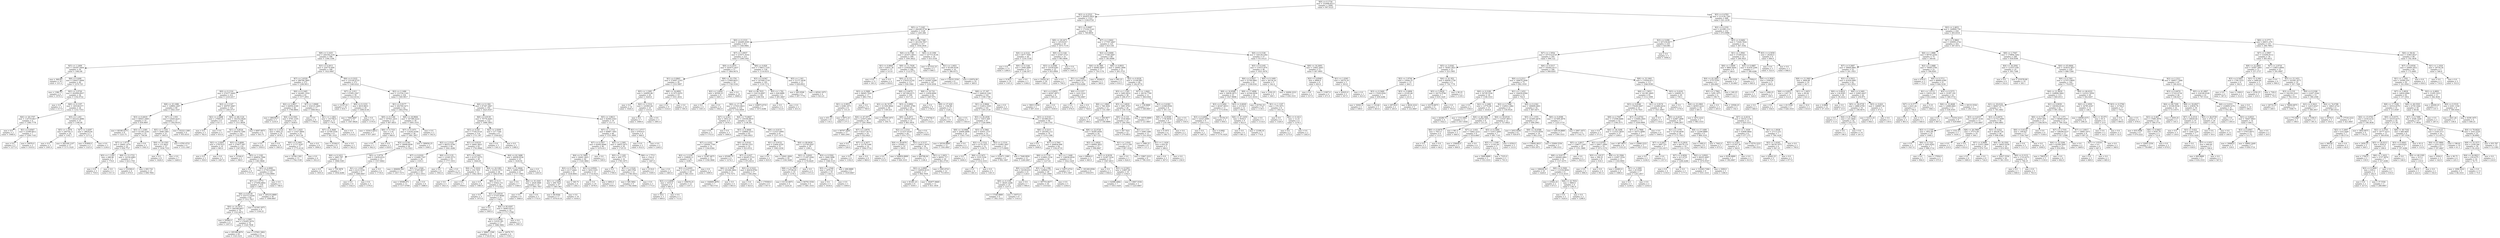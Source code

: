 digraph Tree {
node [shape=box] ;
0 [label="X[0] <= 0.1734\nmse = 332908.8513\nsamples = 2000\nvalue = 997.0125"] ;
1 [label="X[2] <= 4.2522\nmse = 282835.9422\nsamples = 1312\nvalue = 1194.0724"] ;
0 -> 1 [labeldistance=2.5, labelangle=45, headlabel="True"] ;
2 [label="X[5] <= 7.1245\nmse = 266260.9736\nsamples = 1128\nvalue = 1263.266"] ;
1 -> 2 ;
3 [label="X[0] <= 0.1533\nmse = 244485.8395\nsamples = 811\nvalue = 1344.9482"] ;
2 -> 3 ;
4 [label="X[8] <= 5.1435\nmse = 244338.2145\nsamples = 596\nvalue = 1394.1594"] ;
3 -> 4 ;
5 [label="X[5] <= 1.1409\nmse = 330397.0404\nsamples = 50\nvalue = 1082.86"] ;
4 -> 5 ;
6 [label="mse = 368.64\nsamples = 10\nvalue = 331.4"] ;
5 -> 6 ;
7 [label="X[6] <= 0.608\nmse = 236437.8494\nsamples = 40\nvalue = 1270.725"] ;
5 -> 7 ;
8 [label="mse = 1386.75\nsamples = 4\nvalue = 1970.5"] ;
7 -> 8 ;
9 [label="X[2] <= 2.0726\nmse = 202099.6937\nsamples = 36\nvalue = 1192.9722"] ;
7 -> 9 ;
10 [label="mse = 0.0\nsamples = 2\nvalue = 517.0"] ;
9 -> 10 ;
11 [label="X[0] <= 0.1197\nmse = 185528.077\nsamples = 34\nvalue = 1232.7353"] ;
9 -> 11 ;
12 [label="X[4] <= 26.1707\nmse = 114719.0617\nsamples = 9\nvalue = 1366.7778"] ;
11 -> 12 ;
13 [label="mse = 0.0\nsamples = 2\nvalue = 1948.0"] ;
12 -> 13 ;
14 [label="X[1] <= 0.8567\nmse = 23399.0612\nsamples = 7\nvalue = 1200.7143"] ;
12 -> 14 ;
15 [label="mse = 0.0\nsamples = 5\nvalue = 1277.0"] ;
14 -> 15 ;
16 [label="mse = 30976.0\nsamples = 2\nvalue = 1010.0"] ;
14 -> 16 ;
17 [label="X[5] <= 1.243\nmse = 202222.4896\nsamples = 25\nvalue = 1184.48"] ;
11 -> 17 ;
18 [label="X[5] <= 1.1976\nmse = 240750.11\nsamples = 20\nvalue = 1162.7"] ;
17 -> 18 ;
19 [label="mse = 0.0\nsamples = 3\nvalue = 1091.0"] ;
18 -> 19 ;
20 [label="mse = 282168.1107\nsamples = 17\nvalue = 1175.3529"] ;
18 -> 20 ;
21 [label="X[7] <= 3.4287\nmse = 38624.64\nsamples = 5\nvalue = 1271.6"] ;
17 -> 21 ;
22 [label="mse = 91809.0\nsamples = 2\nvalue = 1325.0"] ;
21 -> 22 ;
23 [label="mse = 0.0\nsamples = 3\nvalue = 1236.0"] ;
21 -> 23 ;
24 [label="X[3] <= 0.5013\nmse = 226770.409\nsamples = 546\nvalue = 1422.6667"] ;
4 -> 24 ;
25 [label="X[7] <= 3.6329\nmse = 286766.3895\nsamples = 273\nvalue = 1296.9011"] ;
24 -> 25 ;
26 [label="X[0] <= 0.1316\nmse = 270377.6442\nsamples = 212\nvalue = 1216.2217"] ;
25 -> 26 ;
27 [label="X[8] <= 25.1086\nmse = 128892.2497\nsamples = 60\nvalue = 1043.3167"] ;
26 -> 27 ;
28 [label="X[3] <= 0.4619\nmse = 90925.1809\nsamples = 33\nvalue = 830.9697"] ;
27 -> 28 ;
29 [label="mse = 40166.4375\nsamples = 8\nvalue = 1225.75"] ;
28 -> 29 ;
30 [label="X[5] <= 1.2385\nmse = 41336.3104\nsamples = 25\nvalue = 704.64"] ;
28 -> 30 ;
31 [label="X[7] <= 1.0772\nmse = 29441.3574\nsamples = 22\nvalue = 658.7727"] ;
30 -> 31 ;
32 [label="X[5] <= 1.1183\nmse = 648.96\nsamples = 5\nvalue = 779.8"] ;
31 -> 32 ;
33 [label="mse = 0.0\nsamples = 3\nvalue = 759.0"] ;
32 -> 33 ;
34 [label="mse = 0.0\nsamples = 2\nvalue = 811.0"] ;
32 -> 34 ;
35 [label="X[8] <= 13.1733\nmse = 32334.4983\nsamples = 17\nvalue = 623.1765"] ;
31 -> 35 ;
36 [label="mse = 132300.0\nsamples = 4\nvalue = 670.0"] ;
35 -> 36 ;
37 [label="mse = 693.716\nsamples = 13\nvalue = 608.7692"] ;
35 -> 37 ;
38 [label="mse = 0.0\nsamples = 3\nvalue = 1041.0"] ;
30 -> 38 ;
39 [label="X[7] <= 1.935\nmse = 52826.4225\nsamples = 27\nvalue = 1302.8519"] ;
27 -> 39 ;
40 [label="X[5] <= 1.1183\nmse = 5048.1905\nsamples = 21\nvalue = 1402.0"] ;
39 -> 40 ;
41 [label="X[4] <= 19.1593\nmse = 131.6622\nsamples = 15\nvalue = 1436.7333"] ;
40 -> 41 ;
42 [label="mse = 0.0\nsamples = 8\nvalue = 1426.0"] ;
41 -> 42 ;
43 [label="mse = 0.0\nsamples = 7\nvalue = 1449.0"] ;
41 -> 43 ;
44 [label="mse = 6783.4722\nsamples = 6\nvalue = 1315.1667"] ;
40 -> 44 ;
45 [label="mse = 65222.1389\nsamples = 6\nvalue = 955.8333"] ;
39 -> 45 ;
46 [label="X[2] <= 2.1147\nmse = 309767.6967\nsamples = 152\nvalue = 1284.4737"] ;
26 -> 46 ;
47 [label="X[2] <= 2.0488\nmse = 27060.25\nsamples = 6\nvalue = 617.5"] ;
46 -> 47 ;
48 [label="mse = 0.0\nsamples = 3\nvalue = 782.0"] ;
47 -> 48 ;
49 [label="mse = 0.0\nsamples = 3\nvalue = 453.0"] ;
47 -> 49 ;
50 [label="X[4] <= 48.1124\nmse = 302352.8426\nsamples = 146\nvalue = 1311.8836"] ;
46 -> 50 ;
51 [label="X[1] <= 0.8534\nmse = 294470.7306\nsamples = 142\nvalue = 1332.9577"] ;
50 -> 51 ;
52 [label="X[2] <= 2.9363\nmse = 274576.0\nsamples = 10\nvalue = 883.0"] ;
51 -> 52 ;
53 [label="mse = 0.0\nsamples = 5\nvalue = 359.0"] ;
52 -> 53 ;
54 [label="mse = 0.0\nsamples = 5\nvalue = 1407.0"] ;
52 -> 54 ;
55 [label="X[3] <= 0.4606\nmse = 279477.907\nsamples = 132\nvalue = 1367.0455"] ;
51 -> 55 ;
56 [label="mse = 12544.0\nsamples = 2\nvalue = 396.0"] ;
55 -> 56 ;
57 [label="X[5] <= 1.1183\nmse = 268854.7998\nsamples = 130\nvalue = 1381.9846"] ;
55 -> 57 ;
58 [label="mse = 0.0\nsamples = 9\nvalue = 1757.0"] ;
57 -> 58 ;
59 [label="X[5] <= 4.0083\nmse = 277613.6364\nsamples = 121\nvalue = 1354.0909"] ;
57 -> 59 ;
60 [label="X[7] <= 1.0772\nmse = 275094.8602\nsamples = 118\nvalue = 1369.5"] ;
59 -> 60 ;
61 [label="X[6] <= 0.8139\nmse = 255712.9204\nsamples = 82\nvalue = 1312.7927"] ;
60 -> 61 ;
62 [label="X[4] <= 10.5475\nmse = 264348.6857\nsamples = 78\nvalue = 1323.4872"] ;
61 -> 62 ;
63 [label="mse = 29584.0\nsamples = 4\nvalue = 1207.0"] ;
62 -> 63 ;
64 [label="X[5] <= 1.2385\nmse = 276265.5478\nsamples = 74\nvalue = 1329.7838"] ;
62 -> 64 ;
65 [label="mse = 295398.9879\nsamples = 65\nvalue = 1325.5231"] ;
64 -> 65 ;
66 [label="mse = 137001.5802\nsamples = 9\nvalue = 1360.5556"] ;
64 -> 66 ;
67 [label="mse = 41595.1875\nsamples = 4\nvalue = 1104.25"] ;
61 -> 67 ;
68 [label="mse = 295233.8889\nsamples = 36\nvalue = 1498.6667"] ;
60 -> 68 ;
69 [label="mse = 0.0\nsamples = 3\nvalue = 748.0"] ;
59 -> 69 ;
70 [label="mse = 6697.6875\nsamples = 4\nvalue = 563.75"] ;
50 -> 70 ;
71 [label="X[0] <= 0.1465\nmse = 242481.1916\nsamples = 61\nvalue = 1577.2951"] ;
25 -> 71 ;
72 [label="X[2] <= 2.0857\nmse = 64956.4189\nsamples = 44\nvalue = 1796.8864"] ;
71 -> 72 ;
73 [label="mse = 480200.0\nsamples = 3\nvalue = 1235.0"] ;
72 -> 73 ;
74 [label="X[4] <= 8.3561\nmse = 9781.2195\nsamples = 41\nvalue = 1838.0"] ;
72 -> 74 ;
75 [label="X[2] <= 2.1514\nmse = 5402.25\nsamples = 16\nvalue = 1876.5"] ;
74 -> 75 ;
76 [label="mse = 0.0\nsamples = 8\nvalue = 1950.0"] ;
75 -> 76 ;
77 [label="mse = 0.0\nsamples = 8\nvalue = 1803.0"] ;
75 -> 77 ;
78 [label="X[1] <= 1.1625\nmse = 11027.9904\nsamples = 25\nvalue = 1813.36"] ;
74 -> 78 ;
79 [label="X[0] <= 0.1083\nmse = 11717.4187\nsamples = 17\nvalue = 1775.4118"] ;
78 -> 79 ;
80 [label="mse = 14784.1302\nsamples = 13\nvalue = 1764.1538"] ;
79 -> 80 ;
81 [label="mse = 0.0\nsamples = 4\nvalue = 1812.0"] ;
79 -> 81 ;
82 [label="mse = 0.0\nsamples = 8\nvalue = 1894.0"] ;
78 -> 82 ;
83 [label="X[7] <= 3.9068\nmse = 254125.3495\nsamples = 17\nvalue = 1008.9412"] ;
71 -> 83 ;
84 [label="mse = 0.0\nsamples = 4\nvalue = 1766.0"] ;
83 -> 84 ;
85 [label="X[1] <= 1.1462\nmse = 101706.0\nsamples = 13\nvalue = 776.0"] ;
83 -> 85 ;
86 [label="X[7] <= 4.3649\nmse = 23749.5556\nsamples = 9\nvalue = 581.3333"] ;
85 -> 86 ;
87 [label="mse = 35344.0\nsamples = 6\nvalue = 591.0"] ;
86 -> 87 ;
88 [label="mse = 0.0\nsamples = 3\nvalue = 562.0"] ;
86 -> 88 ;
89 [label="mse = 0.0\nsamples = 4\nvalue = 1214.0"] ;
85 -> 89 ;
90 [label="X[6] <= 0.3225\nmse = 135140.4725\nsamples = 273\nvalue = 1548.4322"] ;
24 -> 90 ;
91 [label="X[7] <= 2.011\nmse = 97692.2367\nsamples = 39\nvalue = 1323.6154"] ;
90 -> 91 ;
92 [label="mse = 12197.01\nsamples = 10\nvalue = 816.7"] ;
91 -> 92 ;
93 [label="X[0] <= 0.1233\nmse = 8010.8633\nsamples = 29\nvalue = 1498.4138"] ;
91 -> 93 ;
94 [label="mse = 7494.8097\nsamples = 17\nvalue = 1447.8824"] ;
93 -> 94 ;
95 [label="mse = 0.0\nsamples = 12\nvalue = 1570.0"] ;
93 -> 95 ;
96 [label="X[2] <= 2.1486\nmse = 131554.1143\nsamples = 234\nvalue = 1585.9017"] ;
90 -> 96 ;
97 [label="X[1] <= 0.9177\nmse = 292769.5471\nsamples = 42\nvalue = 1402.9762"] ;
96 -> 97 ;
98 [label="X[0] <= 0.1184\nmse = 197921.2431\nsamples = 12\nvalue = 897.0833"] ;
97 -> 98 ;
99 [label="mse = 335413.0612\nsamples = 7\nvalue = 937.2857"] ;
98 -> 99 ;
100 [label="X[6] <= 0.7321\nmse = 2.16\nsamples = 5\nvalue = 840.8"] ;
98 -> 100 ;
101 [label="mse = 0.0\nsamples = 3\nvalue = 842.0"] ;
100 -> 101 ;
102 [label="mse = 0.0\nsamples = 2\nvalue = 839.0"] ;
100 -> 102 ;
103 [label="X[8] <= 18.9604\nmse = 187389.4222\nsamples = 30\nvalue = 1605.3333"] ;
97 -> 103 ;
104 [label="X[7] <= 0.1071\nmse = 114242.9184\nsamples = 28\nvalue = 1681.2857"] ;
103 -> 104 ;
105 [label="X[3] <= 0.561\nmse = 39998.6938\nsamples = 26\nvalue = 1733.1923"] ;
104 -> 105 ;
106 [label="X[0] <= 0.1412\nmse = 2865.787\nsamples = 13\nvalue = 1908.5385"] ;
105 -> 106 ;
107 [label="mse = 0.0\nsamples = 6\nvalue = 1855.0"] ;
106 -> 107 ;
108 [label="mse = 759.3878\nsamples = 7\nvalue = 1954.4286"] ;
106 -> 108 ;
109 [label="X[5] <= 3.9776\nmse = 15639.0533\nsamples = 13\nvalue = 1557.8462"] ;
105 -> 109 ;
110 [label="X[1] <= 1.0347\nmse = 6123.5556\nsamples = 9\nvalue = 1486.6667"] ;
109 -> 110 ;
111 [label="mse = 0.0\nsamples = 6\nvalue = 1542.0"] ;
110 -> 111 ;
112 [label="mse = 0.0\nsamples = 3\nvalue = 1376.0"] ;
110 -> 112 ;
113 [label="mse = 0.0\nsamples = 4\nvalue = 1718.0"] ;
109 -> 113 ;
114 [label="mse = 589056.25\nsamples = 2\nvalue = 1006.5"] ;
104 -> 114 ;
115 [label="mse = 0.0\nsamples = 2\nvalue = 542.0"] ;
103 -> 115 ;
116 [label="X[0] <= 0.1382\nmse = 87367.2847\nsamples = 192\nvalue = 1625.9167"] ;
96 -> 116 ;
117 [label="X[6] <= 0.8139\nmse = 79776.4265\nsamples = 122\nvalue = 1688.1803"] ;
116 -> 117 ;
118 [label="X[3] <= 0.547\nmse = 77182.0724\nsamples = 114\nvalue = 1711.307"] ;
117 -> 118 ;
119 [label="X[2] <= 2.1514\nmse = 98252.9796\nsamples = 49\nvalue = 1641.4286"] ;
118 -> 119 ;
120 [label="X[7] <= 0.0102\nmse = 133489.7167\nsamples = 30\nvalue = 1555.5"] ;
119 -> 120 ;
121 [label="mse = 284600.562\nsamples = 11\nvalue = 1457.7273"] ;
120 -> 121 ;
122 [label="X[5] <= 1.2544\nmse = 37265.8837\nsamples = 19\nvalue = 1612.1053"] ;
120 -> 122 ;
123 [label="mse = 50580.071\nsamples = 13\nvalue = 1577.0769"] ;
122 -> 123 ;
124 [label="mse = 0.0\nsamples = 6\nvalue = 1688.0"] ;
122 -> 124 ;
125 [label="X[0] <= 0.1135\nmse = 12549.3573\nsamples = 19\nvalue = 1777.1053"] ;
119 -> 125 ;
126 [label="mse = 0.0\nsamples = 6\nvalue = 1942.0"] ;
125 -> 126 ;
127 [label="mse = 0.0\nsamples = 13\nvalue = 1701.0"] ;
125 -> 127 ;
128 [label="X[1] <= 0.9219\nmse = 54841.8921\nsamples = 65\nvalue = 1763.9846"] ;
118 -> 128 ;
129 [label="X[7] <= 0.1042\nmse = 41557.0275\nsamples = 40\nvalue = 1844.65"] ;
128 -> 129 ;
130 [label="X[4] <= 71.0222\nmse = 332.7431\nsamples = 12\nvalue = 1942.5833"] ;
129 -> 130 ;
131 [label="mse = 0.0\nsamples = 5\nvalue = 1921.0"] ;
130 -> 131 ;
132 [label="mse = 0.0\nsamples = 7\nvalue = 1958.0"] ;
130 -> 132 ;
133 [label="X[4] <= 18.5385\nmse = 53352.5753\nsamples = 28\nvalue = 1802.6786"] ;
129 -> 133 ;
134 [label="mse = 0.0\nsamples = 4\nvalue = 1983.0"] ;
133 -> 134 ;
135 [label="X[0] <= 0.11\nmse = 55922.151\nsamples = 24\nvalue = 1772.625"] ;
133 -> 135 ;
136 [label="mse = 0.0\nsamples = 3\nvalue = 1973.0"] ;
135 -> 136 ;
137 [label="X[1] <= 0.8518\nmse = 57355.9048\nsamples = 21\nvalue = 1744.0"] ;
135 -> 137 ;
138 [label="mse = 0.0\nsamples = 2\nvalue = 1995.0"] ;
137 -> 138 ;
139 [label="X[4] <= 95.0297\nmse = 56063.6122\nsamples = 19\nvalue = 1717.5789"] ;
137 -> 139 ;
140 [label="X[3] <= 0.5642\nmse = 53535.301\nsamples = 17\nvalue = 1686.5882"] ;
139 -> 140 ;
141 [label="mse = 58867.1598\nsamples = 13\nvalue = 1726.6154"] ;
140 -> 141 ;
142 [label="mse = 14076.75\nsamples = 4\nvalue = 1556.5"] ;
140 -> 142 ;
143 [label="mse = 0.0\nsamples = 2\nvalue = 1981.0"] ;
139 -> 143 ;
144 [label="X[4] <= 62.3488\nmse = 49028.9536\nsamples = 25\nvalue = 1634.92"] ;
128 -> 144 ;
145 [label="X[4] <= 21.0644\nmse = 16065.1066\nsamples = 21\nvalue = 1717.1905"] ;
144 -> 145 ;
146 [label="mse = 0.0\nsamples = 7\nvalue = 1548.0"] ;
145 -> 146 ;
147 [label="X[4] <= 35.3345\nmse = 2628.5969\nsamples = 14\nvalue = 1801.7857"] ;
145 -> 147 ;
148 [label="mse = 0.0\nsamples = 9\nvalue = 1840.0"] ;
147 -> 148 ;
149 [label="mse = 0.0\nsamples = 5\nvalue = 1733.0"] ;
147 -> 149 ;
150 [label="mse = 0.0\nsamples = 4\nvalue = 1203.0"] ;
144 -> 150 ;
151 [label="X[2] <= 2.9309\nmse = 517.7344\nsamples = 8\nvalue = 1358.625"] ;
117 -> 151 ;
152 [label="mse = 0.0\nsamples = 5\nvalue = 1341.0"] ;
151 -> 152 ;
153 [label="mse = 0.0\nsamples = 3\nvalue = 1388.0"] ;
151 -> 153 ;
154 [label="X[5] <= 3.8613\nmse = 82064.5543\nsamples = 70\nvalue = 1517.4"] ;
116 -> 154 ;
155 [label="X[7] <= 1.1712\nmse = 60887.7493\nsamples = 66\nvalue = 1551.9091"] ;
154 -> 155 ;
156 [label="X[7] <= 0.1957\nmse = 62092.8946\nsamples = 46\nvalue = 1476.413"] ;
155 -> 156 ;
157 [label="X[4] <= 51.5995\nmse = 20441.2825\nsamples = 44\nvalue = 1520.3864"] ;
156 -> 157 ;
158 [label="X[3] <= 0.5579\nmse = 4117.4464\nsamples = 31\nvalue = 1438.8065"] ;
157 -> 158 ;
159 [label="X[1] <= 1.0366\nmse = 490.7023\nsamples = 27\nvalue = 1461.963"] ;
158 -> 159 ;
160 [label="mse = 48.8304\nsamples = 17\nvalue = 1478.4118"] ;
159 -> 160 ;
161 [label="mse = 0.0\nsamples = 10\nvalue = 1434.0"] ;
159 -> 161 ;
162 [label="mse = 546.75\nsamples = 4\nvalue = 1282.5"] ;
158 -> 162 ;
163 [label="X[1] <= 0.8502\nmse = 5652.5325\nsamples = 13\nvalue = 1714.9231"] ;
157 -> 163 ;
164 [label="mse = 0.0\nsamples = 10\nvalue = 1678.0"] ;
163 -> 164 ;
165 [label="mse = 4802.0\nsamples = 3\nvalue = 1838.0"] ;
163 -> 165 ;
166 [label="mse = 0.0\nsamples = 2\nvalue = 509.0"] ;
156 -> 166 ;
167 [label="X[5] <= 1.2385\nmse = 14855.5475\nsamples = 20\nvalue = 1725.55"] ;
155 -> 167 ;
168 [label="X[5] <= 1.1183\nmse = 400.7773\nsamples = 16\nvalue = 1785.1875"] ;
167 -> 168 ;
169 [label="mse = 0.0\nsamples = 4\nvalue = 1799.0"] ;
168 -> 169 ;
170 [label="X[7] <= 3.5524\nmse = 449.5764\nsamples = 12\nvalue = 1780.5833"] ;
168 -> 170 ;
171 [label="mse = 585.5802\nsamples = 9\nvalue = 1782.4444"] ;
170 -> 171 ;
172 [label="mse = 0.0\nsamples = 3\nvalue = 1775.0"] ;
170 -> 172 ;
173 [label="X[6] <= 1.7711\nmse = 1542.0\nsamples = 4\nvalue = 1487.0"] ;
167 -> 173 ;
174 [label="mse = 2116.0\nsamples = 2\nvalue = 1509.0"] ;
173 -> 174 ;
175 [label="mse = 0.0\nsamples = 2\nvalue = 1465.0"] ;
173 -> 175 ;
176 [label="X[1] <= 1.0717\nmse = 87616.0\nsamples = 4\nvalue = 948.0"] ;
154 -> 176 ;
177 [label="mse = 0.0\nsamples = 2\nvalue = 652.0"] ;
176 -> 177 ;
178 [label="mse = 0.0\nsamples = 2\nvalue = 1244.0"] ;
176 -> 178 ;
179 [label="X[7] <= 3.9937\nmse = 219571.9142\nsamples = 215\nvalue = 1208.5302"] ;
3 -> 179 ;
180 [label="X[0] <= 0.1675\nmse = 243075.5937\nsamples = 57\nvalue = 1464.9474"] ;
179 -> 180 ;
181 [label="X[1] <= 0.9845\nmse = 274007.2163\nsamples = 39\nvalue = 1333.5897"] ;
180 -> 181 ;
182 [label="X[5] <= 1.2385\nmse = 164093.86\nsamples = 20\nvalue = 1620.8"] ;
181 -> 182 ;
183 [label="mse = 0.0\nsamples = 10\nvalue = 1926.0"] ;
182 -> 183 ;
184 [label="X[2] <= 2.1514\nmse = 141893.64\nsamples = 10\nvalue = 1315.6"] ;
182 -> 184 ;
185 [label="mse = 0.0\nsamples = 7\nvalue = 1069.0"] ;
184 -> 185 ;
186 [label="mse = 0.0\nsamples = 3\nvalue = 1891.0"] ;
184 -> 186 ;
187 [label="X[8] <= 24.6892\nmse = 211472.8255\nsamples = 19\nvalue = 1031.2632"] ;
181 -> 187 ;
188 [label="mse = 0.0\nsamples = 9\nvalue = 1516.0"] ;
187 -> 188 ;
189 [label="mse = 0.0\nsamples = 10\nvalue = 595.0"] ;
187 -> 189 ;
190 [label="X[8] <= 10.1791\nmse = 57669.8025\nsamples = 18\nvalue = 1749.5556"] ;
180 -> 190 ;
191 [label="X[2] <= 2.4924\nmse = 90300.25\nsamples = 8\nvalue = 1601.5"] ;
190 -> 191 ;
192 [label="mse = 0.0\nsamples = 4\nvalue = 1301.0"] ;
191 -> 192 ;
193 [label="mse = 0.0\nsamples = 4\nvalue = 1902.0"] ;
191 -> 193 ;
194 [label="mse = 0.0\nsamples = 10\nvalue = 1868.0"] ;
190 -> 194 ;
195 [label="X[6] <= 0.829\nmse = 178815.7335\nsamples = 158\nvalue = 1116.0253"] ;
179 -> 195 ;
196 [label="X[3] <= 0.6367\nmse = 167040.2718\nsamples = 145\nvalue = 1159.7172"] ;
195 -> 196 ;
197 [label="X[4] <= 88.7935\nmse = 154119.0097\nsamples = 139\nvalue = 1188.554"] ;
196 -> 197 ;
198 [label="X[4] <= 17.78\nmse = 137025.9823\nsamples = 132\nvalue = 1162.8409"] ;
197 -> 198 ;
199 [label="X[7] <= 4.021\nmse = 5852.25\nsamples = 6\nvalue = 1676.5"] ;
198 -> 199 ;
200 [label="mse = 0.0\nsamples = 3\nvalue = 1753.0"] ;
199 -> 200 ;
201 [label="mse = 0.0\nsamples = 3\nvalue = 1600.0"] ;
199 -> 201 ;
202 [label="X[4] <= 73.6647\nmse = 130109.9819\nsamples = 126\nvalue = 1138.381"] ;
198 -> 202 ;
203 [label="X[3] <= 0.4606\nmse = 128864.5515\nsamples = 65\nvalue = 1045.6923"] ;
202 -> 203 ;
204 [label="X[7] <= 4.021\nmse = 128564.7769\nsamples = 33\nvalue = 1164.6364"] ;
203 -> 204 ;
205 [label="X[2] <= 3.1239\nmse = 150820.11\nsamples = 20\nvalue = 1038.7"] ;
204 -> 205 ;
206 [label="X[3] <= 0.4205\nmse = 113751.2222\nsamples = 18\nvalue = 965.3333"] ;
205 -> 206 ;
207 [label="X[3] <= 0.4098\nmse = 1033.0\nsamples = 6\nvalue = 681.0"] ;
206 -> 207 ;
208 [label="mse = 18.0\nsamples = 3\nvalue = 649.0"] ;
207 -> 208 ;
209 [label="mse = 0.0\nsamples = 3\nvalue = 713.0"] ;
207 -> 209 ;
210 [label="mse = 109476.25\nsamples = 12\nvalue = 1107.5"] ;
206 -> 210 ;
211 [label="mse = 0.0\nsamples = 2\nvalue = 1699.0"] ;
205 -> 211 ;
212 [label="mse = 32387.4675\nsamples = 13\nvalue = 1358.3846"] ;
204 -> 212 ;
213 [label="X[6] <= 0.0141\nmse = 99538.1553\nsamples = 32\nvalue = 923.0312"] ;
203 -> 213 ;
214 [label="mse = 65268.75\nsamples = 4\nvalue = 1274.5"] ;
213 -> 214 ;
215 [label="X[7] <= 4.027\nmse = 84265.5753\nsamples = 28\nvalue = 872.8214"] ;
213 -> 215 ;
216 [label="X[6] <= 0.3958\nmse = 105246.3802\nsamples = 11\nvalue = 774.7273"] ;
215 -> 216 ;
217 [label="mse = 164669.3878\nsamples = 7\nvalue = 758.5714"] ;
216 -> 217 ;
218 [label="mse = 0.0\nsamples = 4\nvalue = 803.0"] ;
216 -> 218 ;
219 [label="X[3] <= 0.5223\nmse = 60434.6782\nsamples = 17\nvalue = 936.2941"] ;
215 -> 219 ;
220 [label="mse = 0.0\nsamples = 11\nvalue = 925.0"] ;
219 -> 220 ;
221 [label="mse = 170569.0\nsamples = 6\nvalue = 957.0"] ;
219 -> 221 ;
222 [label="X[6] <= 0.0131\nmse = 112527.6995\nsamples = 61\nvalue = 1237.1475"] ;
202 -> 222 ;
223 [label="X[1] <= 0.9152\nmse = 53494.4329\nsamples = 31\nvalue = 1083.2258"] ;
222 -> 223 ;
224 [label="mse = 0.0\nsamples = 2\nvalue = 835.0"] ;
223 -> 224 ;
225 [label="mse = 52641.2604\nsamples = 29\nvalue = 1100.3448"] ;
223 -> 225 ;
226 [label="X[4] <= 80.8426\nmse = 123749.4267\nsamples = 30\nvalue = 1396.2"] ;
222 -> 226 ;
227 [label="X[2] <= 3.8303\nmse = 171287.6582\nsamples = 14\nvalue = 1176.6429"] ;
226 -> 227 ;
228 [label="X[8] <= 23.7915\nmse = 97190.65\nsamples = 10\nvalue = 1378.5"] ;
227 -> 228 ;
229 [label="mse = 61132.6875\nsamples = 4\nvalue = 1224.25"] ;
228 -> 229 ;
230 [label="mse = 94792.5556\nsamples = 6\nvalue = 1481.3333"] ;
228 -> 230 ;
231 [label="mse = 0.0\nsamples = 4\nvalue = 672.0"] ;
227 -> 231 ;
232 [label="X[3] <= 0.5592\nmse = 3066.5898\nsamples = 16\nvalue = 1588.3125"] ;
226 -> 232 ;
233 [label="X[5] <= 1.2544\nmse = 2970.25\nsamples = 10\nvalue = 1563.5"] ;
232 -> 233 ;
234 [label="mse = 0.0\nsamples = 5\nvalue = 1618.0"] ;
233 -> 234 ;
235 [label="mse = 0.0\nsamples = 5\nvalue = 1509.0"] ;
233 -> 235 ;
236 [label="mse = 490.8889\nsamples = 6\nvalue = 1629.6667"] ;
232 -> 236 ;
237 [label="mse = 228873.6735\nsamples = 7\nvalue = 1673.4286"] ;
197 -> 237 ;
238 [label="X[5] <= 1.792\nmse = 826.8889\nsamples = 6\nvalue = 491.6667"] ;
196 -> 238 ;
239 [label="mse = 0.0\nsamples = 4\nvalue = 512.0"] ;
238 -> 239 ;
240 [label="mse = 0.0\nsamples = 2\nvalue = 451.0"] ;
238 -> 240 ;
241 [label="X[5] <= 1.243\nmse = 51371.4438\nsamples = 13\nvalue = 628.6923"] ;
195 -> 241 ;
242 [label="mse = 483.9506\nsamples = 9\nvalue = 497.7778"] ;
241 -> 242 ;
243 [label="mse = 40542.1875\nsamples = 4\nvalue = 923.25"] ;
241 -> 243 ;
244 [label="X[5] <= 40.7348\nmse = 261230.7057\nsamples = 317\nvalue = 1054.2934"] ;
2 -> 244 ;
245 [label="X[4] <= 8.1748\nmse = 243471.6953\nsamples = 299\nvalue = 1091.6622"] ;
244 -> 245 ;
246 [label="X[1] <= 0.9845\nmse = 42831.36\nsamples = 15\nvalue = 515.8"] ;
245 -> 246 ;
247 [label="mse = 0.0\nsamples = 11\nvalue = 391.0"] ;
246 -> 247 ;
248 [label="mse = 0.0\nsamples = 4\nvalue = 859.0"] ;
246 -> 248 ;
249 [label="X[8] <= 11.7028\nmse = 235628.8109\nsamples = 284\nvalue = 1122.0775"] ;
245 -> 249 ;
250 [label="X[0] <= 0.121\nmse = 278353.4742\nsamples = 117\nvalue = 939.1966"] ;
249 -> 250 ;
251 [label="X[3] <= 0.5989\nmse = 96945.7924\nsamples = 17\nvalue = 480.1765"] ;
250 -> 251 ;
252 [label="X[1] <= 0.9951\nmse = 6586.1875\nsamples = 8\nvalue = 155.25"] ;
251 -> 252 ;
253 [label="mse = 451.25\nsamples = 6\nvalue = 116.5"] ;
252 -> 253 ;
254 [label="mse = 6972.25\nsamples = 2\nvalue = 271.5"] ;
252 -> 254 ;
255 [label="mse = 0.0\nsamples = 9\nvalue = 769.0"] ;
251 -> 255 ;
256 [label="X[6] <= 0.6679\nmse = 267284.6571\nsamples = 100\nvalue = 1017.23"] ;
250 -> 256 ;
257 [label="X[5] <= 26.7679\nmse = 311200.8944\nsamples = 40\nvalue = 1189.425"] ;
256 -> 257 ;
258 [label="X[4] <= 47.5971\nmse = 225672.608\nsamples = 36\nvalue = 1281.9444"] ;
257 -> 258 ;
259 [label="mse = 99797.2664\nsamples = 17\nvalue = 1683.2941"] ;
258 -> 259 ;
260 [label="X[7] <= 2.0079\nmse = 65217.8172\nsamples = 19\nvalue = 922.8421"] ;
258 -> 260 ;
261 [label="mse = 0.0\nsamples = 5\nvalue = 526.0"] ;
260 -> 261 ;
262 [label="X[7] <= 4.3477\nmse = 12178.5306\nsamples = 14\nvalue = 1064.5714"] ;
260 -> 262 ;
263 [label="mse = 0.0\nsamples = 6\nvalue = 1192.0"] ;
262 -> 263 ;
264 [label="mse = 0.0\nsamples = 8\nvalue = 969.0"] ;
262 -> 264 ;
265 [label="mse = 310569.1875\nsamples = 4\nvalue = 356.75"] ;
257 -> 265 ;
266 [label="X[3] <= 0.6902\nmse = 205061.4789\nsamples = 60\nvalue = 902.4333"] ;
256 -> 266 ;
267 [label="X[8] <= 8.2671\nmse = 180059.1815\nsamples = 55\nvalue = 863.3818"] ;
266 -> 267 ;
268 [label="X[2] <= 2.1514\nmse = 213237.6529\nsamples = 44\nvalue = 814.7273"] ;
267 -> 268 ;
269 [label="X[4] <= 29.6076\nmse = 332001.2\nsamples = 10\nvalue = 589.0"] ;
268 -> 269 ;
270 [label="mse = 0.0\nsamples = 4\nvalue = 533.0"] ;
269 -> 270 ;
271 [label="mse = 549850.8889\nsamples = 6\nvalue = 626.3333"] ;
269 -> 271 ;
272 [label="X[3] <= 0.5137\nmse = 158913.3979\nsamples = 34\nvalue = 881.1176"] ;
268 -> 272 ;
273 [label="mse = 449798.64\nsamples = 5\nvalue = 1106.4"] ;
272 -> 273 ;
274 [label="X[1] <= 1.0451\nmse = 98501.717\nsamples = 29\nvalue = 842.2759"] ;
272 -> 274 ;
275 [label="X[2] <= 2.6985\nmse = 156930.9135\nsamples = 17\nvalue = 904.7059"] ;
274 -> 275 ;
276 [label="mse = 81281.25\nsamples = 6\nvalue = 1039.5"] ;
275 -> 276 ;
277 [label="mse = 182877.9669\nsamples = 11\nvalue = 831.1818"] ;
275 -> 277 ;
278 [label="mse = 2383.4722\nsamples = 12\nvalue = 753.8333"] ;
274 -> 278 ;
279 [label="mse = 0.0\nsamples = 11\nvalue = 1058.0"] ;
267 -> 279 ;
280 [label="mse = 278784.0\nsamples = 5\nvalue = 1332.0"] ;
266 -> 280 ;
281 [label="X[0] <= 0.1114\nmse = 165847.8388\nsamples = 167\nvalue = 1250.2036"] ;
249 -> 281 ;
282 [label="X[8] <= 19.716\nmse = 11858.6094\nsamples = 24\nvalue = 1607.875"] ;
281 -> 282 ;
283 [label="mse = 0.0\nsamples = 9\nvalue = 1744.0"] ;
282 -> 283 ;
284 [label="X[8] <= 27.426\nmse = 1184.96\nsamples = 15\nvalue = 1526.2"] ;
282 -> 284 ;
285 [label="mse = 0.0\nsamples = 8\nvalue = 1494.0"] ;
284 -> 285 ;
286 [label="mse = 0.0\nsamples = 7\nvalue = 1563.0"] ;
284 -> 286 ;
287 [label="X[8] <= 37.397\nmse = 166618.1582\nsamples = 143\nvalue = 1190.1748"] ;
281 -> 287 ;
288 [label="X[1] <= 0.9064\nmse = 152812.5505\nsamples = 141\nvalue = 1205.2128"] ;
287 -> 288 ;
289 [label="X[5] <= 26.2036\nmse = 72415.569\nsamples = 47\nvalue = 1326.4894"] ;
288 -> 289 ;
290 [label="X[8] <= 14.0984\nmse = 20494.4898\nsamples = 14\nvalue = 1543.7143"] ;
289 -> 290 ;
291 [label="mse = 20536.8889\nsamples = 12\nvalue = 1565.6667"] ;
290 -> 291 ;
292 [label="mse = 0.0\nsamples = 2\nvalue = 1412.0"] ;
290 -> 292 ;
293 [label="X[3] <= 0.5961\nmse = 65931.3737\nsamples = 33\nvalue = 1234.3333"] ;
289 -> 293 ;
294 [label="X[2] <= 2.1514\nmse = 4174.1875\nsamples = 12\nvalue = 1336.75"] ;
293 -> 294 ;
295 [label="mse = 0.0\nsamples = 3\nvalue = 1404.0"] ;
294 -> 295 ;
296 [label="X[6] <= 0.3471\nmse = 3555.5556\nsamples = 9\nvalue = 1314.3333"] ;
294 -> 296 ;
297 [label="mse = 0.0\nsamples = 4\nvalue = 1381.0"] ;
296 -> 297 ;
298 [label="mse = 0.0\nsamples = 5\nvalue = 1261.0"] ;
296 -> 298 ;
299 [label="X[2] <= 2.1514\nmse = 91802.3447\nsamples = 21\nvalue = 1175.8095"] ;
293 -> 299 ;
300 [label="mse = 255471.1389\nsamples = 6\nvalue = 992.1667"] ;
299 -> 300 ;
301 [label="mse = 7448.9956\nsamples = 15\nvalue = 1249.2667"] ;
299 -> 301 ;
302 [label="X[3] <= 0.5143\nmse = 181980.0317\nsamples = 94\nvalue = 1144.5745"] ;
288 -> 302 ;
303 [label="X[6] <= 0.5215\nmse = 203305.112\nsamples = 70\nvalue = 1219.1286"] ;
302 -> 303 ;
304 [label="mse = 0.0\nsamples = 6\nvalue = 1608.0"] ;
303 -> 304 ;
305 [label="X[7] <= 0.7941\nmse = 206858.908\nsamples = 64\nvalue = 1182.6719"] ;
303 -> 305 ;
306 [label="X[6] <= 0.7718\nmse = 219693.3156\nsamples = 50\nvalue = 1227.62"] ;
305 -> 306 ;
307 [label="X[0] <= 0.1355\nmse = 50109.619\nsamples = 21\nvalue = 1126.0"] ;
306 -> 307 ;
308 [label="X[0] <= 0.1199\nmse = 38201.4286\nsamples = 14\nvalue = 1237.0"] ;
307 -> 308 ;
309 [label="mse = 17546.8889\nsamples = 6\nvalue = 1362.3333"] ;
308 -> 309 ;
310 [label="mse = 33075.0\nsamples = 8\nvalue = 1143.0"] ;
308 -> 310 ;
311 [label="mse = 0.0\nsamples = 7\nvalue = 904.0"] ;
307 -> 311 ;
312 [label="X[5] <= 21.1396\nmse = 329602.371\nsamples = 29\nvalue = 1301.2069"] ;
306 -> 312 ;
313 [label="mse = 397755.0677\nsamples = 24\nvalue = 1310.625"] ;
312 -> 313 ;
314 [label="mse = 0.0\nsamples = 5\nvalue = 1256.0"] ;
312 -> 314 ;
315 [label="X[1] <= 1.1448\nmse = 128036.6939\nsamples = 14\nvalue = 1022.1429"] ;
305 -> 315 ;
316 [label="mse = 52873.4722\nsamples = 6\nvalue = 973.1667"] ;
315 -> 316 ;
317 [label="mse = 181260.8594\nsamples = 8\nvalue = 1058.875"] ;
315 -> 317 ;
318 [label="X[8] <= 22.0726\nmse = 56285.8594\nsamples = 24\nvalue = 927.125"] ;
302 -> 318 ;
319 [label="X[2] <= 2.4924\nmse = 69904.3822\nsamples = 15\nvalue = 998.8667"] ;
318 -> 319 ;
320 [label="mse = 68644.0\nsamples = 2\nvalue = 683.0"] ;
319 -> 320 ;
321 [label="X[5] <= 8.9239\nmse = 52387.3254\nsamples = 13\nvalue = 1047.4615"] ;
319 -> 321 ;
322 [label="mse = 0.0\nsamples = 3\nvalue = 856.0"] ;
321 -> 322 ;
323 [label="X[3] <= 0.5363\nmse = 53807.09\nsamples = 10\nvalue = 1104.9"] ;
321 -> 323 ;
324 [label="mse = 62080.4082\nsamples = 7\nvalue = 1053.1429"] ;
323 -> 324 ;
325 [label="mse = 13667.5556\nsamples = 3\nvalue = 1225.6667"] ;
323 -> 325 ;
326 [label="X[1] <= 1.0541\nmse = 10713.358\nsamples = 9\nvalue = 807.5556"] ;
318 -> 326 ;
327 [label="mse = 0.0\nsamples = 3\nvalue = 824.0"] ;
326 -> 327 ;
328 [label="mse = 15867.2222\nsamples = 6\nvalue = 799.3333"] ;
326 -> 328 ;
329 [label="mse = 0.0\nsamples = 2\nvalue = 130.0"] ;
287 -> 329 ;
330 [label="X[0] <= 0.1306\nmse = 147715.9136\nsamples = 18\nvalue = 433.5556"] ;
244 -> 330 ;
331 [label="mse = 411522.25\nsamples = 2\nvalue = 806.5"] ;
330 -> 331 ;
332 [label="X[1] <= 1.0451\nmse = 95180.9336\nsamples = 16\nvalue = 386.9375"] ;
330 -> 332 ;
333 [label="mse = 179235.5556\nsamples = 6\nvalue = 415.3333"] ;
332 -> 333 ;
334 [label="mse = 43974.09\nsamples = 10\nvalue = 369.9"] ;
332 -> 334 ;
335 [label="X[1] <= 0.8487\nmse = 175162.5141\nsamples = 184\nvalue = 769.8859"] ;
1 -> 335 ;
336 [label="X[8] <= 29.2471\nmse = 32518.917\nsamples = 59\nvalue = 1075.7119"] ;
335 -> 336 ;
337 [label="X[4] <= 4.5122\nmse = 6077.7456\nsamples = 26\nvalue = 1216.1538"] ;
336 -> 337 ;
338 [label="mse = 0.0\nsamples = 13\nvalue = 1284.0"] ;
337 -> 338 ;
339 [label="X[0] <= 0.1144\nmse = 2949.2899\nsamples = 13\nvalue = 1148.3077"] ;
337 -> 339 ;
340 [label="mse = 3136.0\nsamples = 10\nvalue = 1161.0"] ;
339 -> 340 ;
341 [label="mse = 0.0\nsamples = 3\nvalue = 1106.0"] ;
339 -> 341 ;
342 [label="X[0] <= 0.1144\nmse = 25567.5721\nsamples = 33\nvalue = 965.0606"] ;
336 -> 342 ;
343 [label="X[3] <= 0.4366\nmse = 33558.6281\nsamples = 22\nvalue = 925.0909"] ;
342 -> 343 ;
344 [label="mse = 35024.16\nsamples = 20\nvalue = 938.2"] ;
343 -> 344 ;
345 [label="mse = 0.0\nsamples = 2\nvalue = 794.0"] ;
343 -> 345 ;
346 [label="mse = 0.0\nsamples = 11\nvalue = 1045.0"] ;
342 -> 346 ;
347 [label="X[7] <= 2.9442\nmse = 177507.4647\nsamples = 125\nvalue = 625.536"] ;
335 -> 347 ;
348 [label="X[2] <= 6.6466\nmse = 77346.4487\nsamples = 68\nvalue = 383.8088"] ;
347 -> 348 ;
349 [label="X[4] <= 81.969\nmse = 60082.8097\nsamples = 17\nvalue = 739.1176"] ;
348 -> 349 ;
350 [label="X[1] <= 1.0498\nmse = 33841.6735\nsamples = 14\nvalue = 818.4286"] ;
349 -> 350 ;
351 [label="X[1] <= 0.9933\nmse = 40567.6875\nsamples = 8\nvalue = 905.25"] ;
350 -> 351 ;
352 [label="mse = 39013.5556\nsamples = 3\nvalue = 697.3333"] ;
351 -> 352 ;
353 [label="mse = 0.0\nsamples = 5\nvalue = 1030.0"] ;
351 -> 353 ;
354 [label="X[0] <= 0.1257\nmse = 1422.2222\nsamples = 6\nvalue = 702.6667"] ;
350 -> 354 ;
355 [label="mse = 0.0\nsamples = 4\nvalue = 676.0"] ;
354 -> 355 ;
356 [label="mse = 0.0\nsamples = 2\nvalue = 756.0"] ;
354 -> 356 ;
357 [label="mse = 16200.0\nsamples = 3\nvalue = 369.0"] ;
349 -> 357 ;
358 [label="X[6] <= 0.8931\nmse = 26992.3906\nsamples = 51\nvalue = 265.3725"] ;
348 -> 358 ;
359 [label="mse = 992.25\nsamples = 2\nvalue = 816.5"] ;
358 -> 359 ;
360 [label="X[2] <= 6.9228\nmse = 15149.985\nsamples = 49\nvalue = 242.8776"] ;
358 -> 360 ;
361 [label="X[5] <= 1.1183\nmse = 5482.0914\nsamples = 38\nvalue = 206.4737"] ;
360 -> 361 ;
362 [label="X[6] <= 1.9845\nmse = 768.3056\nsamples = 12\nvalue = 155.1667"] ;
361 -> 362 ;
363 [label="mse = 0.0\nsamples = 3\nvalue = 198.0"] ;
362 -> 363 ;
364 [label="mse = 208.9877\nsamples = 9\nvalue = 140.8889"] ;
362 -> 364 ;
365 [label="X[5] <= 3.4818\nmse = 5881.9763\nsamples = 26\nvalue = 230.1538"] ;
361 -> 365 ;
366 [label="X[0] <= 0.116\nmse = 3534.9943\nsamples = 23\nvalue = 244.3043"] ;
365 -> 366 ;
367 [label="mse = 347.7431\nsamples = 12\nvalue = 270.0833"] ;
366 -> 367 ;
368 [label="X[1] <= 1.111\nmse = 5496.1488\nsamples = 11\nvalue = 216.1818"] ;
366 -> 368 ;
369 [label="mse = 1980.25\nsamples = 6\nvalue = 157.5"] ;
368 -> 369 ;
370 [label="X[1] <= 1.1426\nmse = 624.24\nsamples = 5\nvalue = 286.6"] ;
368 -> 370 ;
371 [label="mse = 0.0\nsamples = 3\nvalue = 307.0"] ;
370 -> 371 ;
372 [label="mse = 0.0\nsamples = 2\nvalue = 256.0"] ;
370 -> 372 ;
373 [label="mse = 10570.8889\nsamples = 3\nvalue = 121.6667"] ;
365 -> 373 ;
374 [label="X[7] <= 1.6441\nmse = 28154.7769\nsamples = 11\nvalue = 368.6364"] ;
360 -> 374 ;
375 [label="mse = 138.8889\nsamples = 3\nvalue = 548.6667"] ;
374 -> 375 ;
376 [label="X[3] <= 0.6383\nmse = 21948.8594\nsamples = 8\nvalue = 301.125"] ;
374 -> 376 ;
377 [label="X[8] <= 14.8508\nmse = 1736.8056\nsamples = 6\nvalue = 218.1667"] ;
376 -> 377 ;
378 [label="mse = 9.1875\nsamples = 4\nvalue = 188.75"] ;
377 -> 378 ;
379 [label="mse = 0.0\nsamples = 2\nvalue = 277.0"] ;
377 -> 379 ;
380 [label="mse = 0.0\nsamples = 2\nvalue = 550.0"] ;
376 -> 380 ;
381 [label="X[0] <= 0.1536\nmse = 144128.5362\nsamples = 57\nvalue = 913.9123"] ;
347 -> 381 ;
382 [label="X[5] <= 9.2185\nmse = 110515.879\nsamples = 46\nvalue = 1025.3478"] ;
381 -> 382 ;
383 [label="X[6] <= 0.5627\nmse = 55769.9881\nsamples = 41\nvalue = 1108.6341"] ;
382 -> 383 ;
384 [label="X[8] <= 16.8588\nmse = 50636.2873\nsamples = 23\nvalue = 1027.8696"] ;
383 -> 384 ;
385 [label="X[3] <= 0.5492\nmse = 40347.6033\nsamples = 11\nvalue = 1172.8182"] ;
384 -> 385 ;
386 [label="X[3] <= 0.4092\nmse = 14325.2099\nsamples = 9\nvalue = 1243.1111"] ;
385 -> 386 ;
387 [label="mse = 0.0\nsamples = 2\nvalue = 1467.0"] ;
386 -> 387 ;
388 [label="mse = 4.4082\nsamples = 7\nvalue = 1179.1429"] ;
386 -> 388 ;
389 [label="mse = 35156.25\nsamples = 2\nvalue = 856.5"] ;
385 -> 389 ;
390 [label="X[3] <= 0.6028\nmse = 23154.0\nsamples = 12\nvalue = 895.0"] ;
384 -> 390 ;
391 [label="X[4] <= 47.1439\nmse = 9556.0\nsamples = 9\nvalue = 822.0"] ;
390 -> 391 ;
392 [label="mse = 0.0\nsamples = 4\nvalue = 881.0"] ;
391 -> 392 ;
393 [label="mse = 12188.16\nsamples = 5\nvalue = 774.8"] ;
391 -> 393 ;
394 [label="mse = 0.0\nsamples = 3\nvalue = 1114.0"] ;
390 -> 394 ;
395 [label="X[8] <= 17.4896\nmse = 43344.8056\nsamples = 18\nvalue = 1211.8333"] ;
383 -> 395 ;
396 [label="mse = 65792.25\nsamples = 10\nvalue = 1139.5"] ;
395 -> 396 ;
397 [label="X[1] <= 1.1107\nmse = 570.1875\nsamples = 8\nvalue = 1302.25"] ;
395 -> 397 ;
398 [label="mse = 0.0\nsamples = 4\nvalue = 1326.0"] ;
397 -> 398 ;
399 [label="X[0] <= 0.1412\nmse = 12.25\nsamples = 4\nvalue = 1278.5"] ;
397 -> 399 ;
400 [label="mse = 0.0\nsamples = 2\nvalue = 1275.0"] ;
399 -> 400 ;
401 [label="mse = 0.0\nsamples = 2\nvalue = 1282.0"] ;
399 -> 401 ;
402 [label="X[0] <= 0.1409\nmse = 36134.24\nsamples = 5\nvalue = 342.4"] ;
382 -> 402 ;
403 [label="mse = 3192.25\nsamples = 2\nvalue = 168.5"] ;
402 -> 403 ;
404 [label="mse = 24494.2222\nsamples = 3\nvalue = 458.3333"] ;
402 -> 404 ;
405 [label="X[8] <= 16.2693\nmse = 15602.2645\nsamples = 11\nvalue = 447.9091"] ;
381 -> 405 ;
406 [label="X[2] <= 4.8566\nmse = 8906.0\nsamples = 6\nvalue = 493.0"] ;
405 -> 406 ;
407 [label="mse = 0.0\nsamples = 2\nvalue = 537.0"] ;
406 -> 407 ;
408 [label="mse = 11907.0\nsamples = 4\nvalue = 471.0"] ;
406 -> 408 ;
409 [label="X[1] <= 1.0365\nmse = 18270.16\nsamples = 5\nvalue = 393.8"] ;
405 -> 409 ;
410 [label="mse = 42025.0\nsamples = 2\nvalue = 347.0"] ;
409 -> 410 ;
411 [label="mse = 0.0\nsamples = 3\nvalue = 425.0"] ;
409 -> 411 ;
412 [label="X[5] <= 6.4783\nmse = 213126.7261\nsamples = 688\nvalue = 621.2238"] ;
0 -> 412 [labeldistance=2.5, labelangle=-45, headlabel="False"] ;
413 [label="X[2] <= 6.2192\nmse = 221083.112\nsamples = 232\nvalue = 872.0086"] ;
412 -> 413 ;
414 [label="X[3] <= 0.696\nmse = 207239.8477\nsamples = 210\nvalue = 924.881"] ;
413 -> 414 ;
415 [label="X[7] <= 1.5054\nmse = 197514.6729\nsamples = 205\nvalue = 906.122"] ;
414 -> 415 ;
416 [label="X[5] <= 3.4342\nmse = 78583.3923\nsamples = 21\nvalue = 523.1905"] ;
415 -> 416 ;
417 [label="X[2] <= 3.9744\nmse = 33044.25\nsamples = 12\nvalue = 364.5"] ;
416 -> 417 ;
418 [label="X[3] <= 0.5469\nmse = 17029.9592\nsamples = 7\nvalue = 459.4286"] ;
417 -> 418 ;
419 [label="mse = 32041.0\nsamples = 2\nvalue = 599.0"] ;
418 -> 419 ;
420 [label="mse = 116.64\nsamples = 5\nvalue = 403.6"] ;
418 -> 420 ;
421 [label="X[3] <= 0.6894\nmse = 25185.84\nsamples = 5\nvalue = 231.6"] ;
417 -> 421 ;
422 [label="mse = 49729.0\nsamples = 2\nvalue = 245.0"] ;
421 -> 422 ;
423 [label="mse = 8624.2222\nsamples = 3\nvalue = 222.6667"] ;
421 -> 423 ;
424 [label="X[4] <= 41.952\nmse = 60956.1728\nsamples = 9\nvalue = 734.7778"] ;
416 -> 424 ;
425 [label="X[5] <= 5.0626\nmse = 18174.9796\nsamples = 7\nvalue = 619.1429"] ;
424 -> 425 ;
426 [label="mse = 22576.6875\nsamples = 4\nvalue = 556.25"] ;
425 -> 426 ;
427 [label="mse = 0.0\nsamples = 3\nvalue = 703.0"] ;
425 -> 427 ;
428 [label="mse = 90.25\nsamples = 2\nvalue = 1139.5"] ;
424 -> 428 ;
429 [label="X[6] <= 0.5517\nmse = 192442.6111\nsamples = 184\nvalue = 949.8261"] ;
415 -> 429 ;
430 [label="X[0] <= 0.2211\nmse = 189670.2646\nsamples = 73\nvalue = 802.1918"] ;
429 -> 430 ;
431 [label="X[0] <= 0.2189\nmse = 50728.5556\nsamples = 18\nvalue = 1108.3333"] ;
430 -> 431 ;
432 [label="mse = 0.0\nsamples = 3\nvalue = 1556.0"] ;
431 -> 432 ;
433 [label="X[2] <= 2.1486\nmse = 12776.96\nsamples = 15\nvalue = 1018.8"] ;
431 -> 433 ;
434 [label="mse = 44286.75\nsamples = 4\nvalue = 1022.5"] ;
433 -> 434 ;
435 [label="mse = 1312.0661\nsamples = 11\nvalue = 1017.4545"] ;
433 -> 435 ;
436 [label="X[1] <= 1.1452\nmse = 194430.8364\nsamples = 55\nvalue = 702.0"] ;
430 -> 436 ;
437 [label="X[2] <= 2.7006\nmse = 154923.1882\nsamples = 21\nvalue = 530.9524"] ;
436 -> 437 ;
438 [label="X[4] <= 46.1664\nmse = 24550.1875\nsamples = 8\nvalue = 211.25"] ;
437 -> 438 ;
439 [label="X[6] <= 0.0478\nmse = 7921.0\nsamples = 6\nvalue = 133.0"] ;
438 -> 439 ;
440 [label="mse = 0.0\nsamples = 3\nvalue = 222.0"] ;
439 -> 440 ;
441 [label="mse = 0.0\nsamples = 3\nvalue = 44.0"] ;
439 -> 441 ;
442 [label="mse = 961.0\nsamples = 2\nvalue = 446.0"] ;
438 -> 442 ;
443 [label="X[4] <= 59.0518\nmse = 133547.9053\nsamples = 13\nvalue = 727.6923"] ;
437 -> 443 ;
444 [label="X[7] <= 3.935\nmse = 75842.2222\nsamples = 6\nvalue = 1014.6667"] ;
443 -> 444 ;
445 [label="mse = 158404.0\nsamples = 2\nvalue = 800.0"] ;
444 -> 445 ;
446 [label="mse = 0.0\nsamples = 4\nvalue = 1122.0"] ;
444 -> 446 ;
447 [label="X[5] <= 4.3484\nmse = 51915.3469\nsamples = 7\nvalue = 481.7143"] ;
443 -> 447 ;
448 [label="X[5] <= 1.1548\nmse = 11163.44\nsamples = 5\nvalue = 612.4"] ;
447 -> 448 ;
449 [label="mse = 5066.8889\nsamples = 3\nvalue = 553.3333"] ;
448 -> 449 ;
450 [label="mse = 7225.0\nsamples = 2\nvalue = 701.0"] ;
448 -> 450 ;
451 [label="mse = 4356.0\nsamples = 2\nvalue = 155.0"] ;
447 -> 451 ;
452 [label="X[0] <= 0.2342\nmse = 189600.6401\nsamples = 34\nvalue = 807.6471"] ;
436 -> 452 ;
453 [label="X[5] <= 1.1555\nmse = 143493.4678\nsamples = 27\nvalue = 699.2963"] ;
452 -> 453 ;
454 [label="mse = 2052.8594\nsamples = 8\nvalue = 929.875"] ;
453 -> 454 ;
455 [label="X[8] <= 16.6586\nmse = 171235.8504\nsamples = 19\nvalue = 602.2105"] ;
453 -> 455 ;
456 [label="mse = 178092.9023\nsamples = 16\nvalue = 659.1875"] ;
455 -> 456 ;
457 [label="mse = 25009.5556\nsamples = 3\nvalue = 298.3333"] ;
455 -> 457 ;
458 [label="X[0] <= 0.4598\nmse = 147499.3878\nsamples = 7\nvalue = 1225.5714"] ;
452 -> 458 ;
459 [label="mse = 329130.8889\nsamples = 3\nvalue = 1309.3333"] ;
458 -> 459 ;
460 [label="mse = 2067.1875\nsamples = 4\nvalue = 1162.75"] ;
458 -> 460 ;
461 [label="X[8] <= 33.1661\nmse = 170504.615\nsamples = 111\nvalue = 1046.9189"] ;
429 -> 461 ;
462 [label="X[6] <= 1.5853\nmse = 161381.4605\nsamples = 91\nvalue = 1112.1099"] ;
461 -> 462 ;
463 [label="X[3] <= 0.6546\nmse = 179249.5607\nsamples = 53\nvalue = 1176.7925"] ;
462 -> 463 ;
464 [label="X[8] <= 2.7047\nmse = 172598.8486\nsamples = 42\nvalue = 1108.3571"] ;
463 -> 464 ;
465 [label="mse = 0.0\nsamples = 5\nvalue = 371.0"] ;
464 -> 465 ;
466 [label="X[4] <= 36.3208\nmse = 112521.9459\nsamples = 37\nvalue = 1208.0"] ;
464 -> 466 ;
467 [label="X[5] <= 3.0017\nmse = 159677.1265\nsamples = 18\nvalue = 1351.3889"] ;
466 -> 467 ;
468 [label="X[8] <= 9.6173\nmse = 169262.4961\nsamples = 16\nvalue = 1317.4375"] ;
467 -> 468 ;
469 [label="mse = 168428.16\nsamples = 10\nvalue = 1428.8"] ;
468 -> 469 ;
470 [label="X[0] <= 0.3569\nmse = 115534.8056\nsamples = 6\nvalue = 1131.8333"] ;
468 -> 470 ;
471 [label="mse = 23562.25\nsamples = 2\nvalue = 673.5"] ;
470 -> 471 ;
472 [label="X[4] <= 22.7632\nmse = 3969.0\nsamples = 4\nvalue = 1361.0"] ;
470 -> 472 ;
473 [label="mse = 0.0\nsamples = 2\nvalue = 1424.0"] ;
472 -> 473 ;
474 [label="mse = 0.0\nsamples = 2\nvalue = 1298.0"] ;
472 -> 474 ;
475 [label="mse = 0.0\nsamples = 2\nvalue = 1623.0"] ;
467 -> 475 ;
476 [label="X[1] <= 0.9702\nmse = 29917.2909\nsamples = 19\nvalue = 1072.1579"] ;
466 -> 476 ;
477 [label="X[5] <= 2.8137\nmse = 506.25\nsamples = 8\nvalue = 918.5"] ;
476 -> 477 ;
478 [label="mse = 0.0\nsamples = 4\nvalue = 896.0"] ;
477 -> 478 ;
479 [label="mse = 0.0\nsamples = 4\nvalue = 941.0"] ;
477 -> 479 ;
480 [label="X[8] <= 22.3584\nmse = 21647.3554\nsamples = 11\nvalue = 1183.9091"] ;
476 -> 480 ;
481 [label="mse = 42483.0\nsamples = 4\nvalue = 1080.0"] ;
480 -> 481 ;
482 [label="X[7] <= 3.5081\nmse = 45.9184\nsamples = 7\nvalue = 1243.2857"] ;
480 -> 482 ;
483 [label="mse = 0.0\nsamples = 5\nvalue = 1239.0"] ;
482 -> 483 ;
484 [label="mse = 0.0\nsamples = 2\nvalue = 1254.0"] ;
482 -> 484 ;
485 [label="X[7] <= 4.8742\nmse = 118484.2645\nsamples = 11\nvalue = 1438.0909"] ;
463 -> 485 ;
486 [label="X[7] <= 2.7868\nmse = 34572.4898\nsamples = 7\nvalue = 1203.2857"] ;
485 -> 486 ;
487 [label="mse = 487.6875\nsamples = 4\nvalue = 1335.25"] ;
486 -> 487 ;
488 [label="mse = 25840.2222\nsamples = 3\nvalue = 1027.3333"] ;
486 -> 488 ;
489 [label="mse = 0.0\nsamples = 4\nvalue = 1849.0"] ;
485 -> 489 ;
490 [label="X[1] <= 0.9576\nmse = 122486.0416\nsamples = 38\nvalue = 1021.8947"] ;
462 -> 490 ;
491 [label="mse = 0.0\nsamples = 3\nvalue = 154.0"] ;
490 -> 491 ;
492 [label="X[0] <= 0.4235\nmse = 62887.2898\nsamples = 35\nvalue = 1096.2857"] ;
490 -> 492 ;
493 [label="X[1] <= 1.078\nmse = 52726.6938\nsamples = 26\nvalue = 1175.1923"] ;
492 -> 493 ;
494 [label="X[7] <= 4.4417\nmse = 3087.551\nsamples = 7\nvalue = 1321.8571"] ;
493 -> 494 ;
495 [label="mse = 0.0\nsamples = 2\nvalue = 1234.0"] ;
494 -> 495 ;
496 [label="mse = 0.0\nsamples = 5\nvalue = 1357.0"] ;
494 -> 496 ;
497 [label="X[0] <= 0.2818\nmse = 60170.133\nsamples = 19\nvalue = 1121.1579"] ;
493 -> 497 ;
498 [label="X[7] <= 4.0056\nmse = 411.6735\nsamples = 7\nvalue = 1200.4286"] ;
497 -> 498 ;
499 [label="mse = 0.0\nsamples = 4\nvalue = 1218.0"] ;
498 -> 499 ;
500 [label="mse = 0.0\nsamples = 3\nvalue = 1177.0"] ;
498 -> 500 ;
501 [label="X[2] <= 2.8503\nmse = 89225.4097\nsamples = 12\nvalue = 1074.9167"] ;
497 -> 501 ;
502 [label="mse = 110263.7284\nsamples = 9\nvalue = 1031.2222"] ;
501 -> 502 ;
503 [label="mse = 3200.0\nsamples = 3\nvalue = 1206.0"] ;
501 -> 503 ;
504 [label="X[8] <= 17.1499\nmse = 22290.8889\nsamples = 9\nvalue = 868.3333"] ;
492 -> 504 ;
505 [label="mse = 1682.0\nsamples = 6\nvalue = 965.0"] ;
504 -> 505 ;
506 [label="mse = 7442.0\nsamples = 3\nvalue = 675.0"] ;
504 -> 506 ;
507 [label="X[3] <= 0.4162\nmse = 104695.31\nsamples = 20\nvalue = 750.3"] ;
461 -> 507 ;
508 [label="mse = 0.0\nsamples = 2\nvalue = 1374.0"] ;
507 -> 508 ;
509 [label="X[4] <= 23.2963\nmse = 68303.2222\nsamples = 18\nvalue = 681.0"] ;
507 -> 509 ;
510 [label="mse = 3472.2222\nsamples = 3\nvalue = 983.3333"] ;
509 -> 510 ;
511 [label="X[7] <= 4.4214\nmse = 59332.1156\nsamples = 15\nvalue = 620.5333"] ;
509 -> 511 ;
512 [label="X[1] <= 1.1039\nmse = 43606.9844\nsamples = 8\nvalue = 477.375"] ;
511 -> 512 ;
513 [label="X[3] <= 0.451\nmse = 47267.36\nsamples = 5\nvalue = 560.8"] ;
512 -> 513 ;
514 [label="mse = 8106.8889\nsamples = 3\nvalue = 392.6667"] ;
513 -> 514 ;
515 [label="mse = 0.0\nsamples = 2\nvalue = 813.0"] ;
513 -> 515 ;
516 [label="mse = 6574.2222\nsamples = 3\nvalue = 338.3333"] ;
512 -> 516 ;
517 [label="X[1] <= 1.0038\nmse = 27113.551\nsamples = 7\nvalue = 784.1429"] ;
511 -> 517 ;
518 [label="X[2] <= 3.4245\nmse = 38156.1875\nsamples = 4\nvalue = 847.25"] ;
517 -> 518 ;
519 [label="mse = 42642.25\nsamples = 2\nvalue = 717.5"] ;
518 -> 519 ;
520 [label="mse = 0.0\nsamples = 2\nvalue = 977.0"] ;
518 -> 520 ;
521 [label="mse = 0.0\nsamples = 3\nvalue = 700.0"] ;
517 -> 521 ;
522 [label="mse = 0.0\nsamples = 5\nvalue = 1694.0"] ;
414 -> 522 ;
523 [label="X[3] <= 0.6482\nmse = 71826.7624\nsamples = 22\nvalue = 367.3182"] ;
413 -> 523 ;
524 [label="X[1] <= 1.0941\nmse = 37209.6211\nsamples = 16\nvalue = 248.5625"] ;
523 -> 524 ;
525 [label="X[6] <= 1.6409\nmse = 9864.4444\nsamples = 9\nvalue = 146.0"] ;
524 -> 525 ;
526 [label="X[4] <= 42.2403\nmse = 3733.5556\nsamples = 6\nvalue = 206.6667"] ;
525 -> 526 ;
527 [label="X[5] <= 2.7962\nmse = 5292.1875\nsamples = 4\nvalue = 198.75"] ;
526 -> 527 ;
528 [label="mse = 0.0\nsamples = 2\nvalue = 205.0"] ;
527 -> 528 ;
529 [label="mse = 10506.25\nsamples = 2\nvalue = 192.5"] ;
527 -> 529 ;
530 [label="mse = 240.25\nsamples = 2\nvalue = 222.5"] ;
526 -> 530 ;
531 [label="mse = 43.5556\nsamples = 3\nvalue = 24.6667"] ;
525 -> 531 ;
532 [label="X[3] <= 0.4887\nmse = 41454.5306\nsamples = 7\nvalue = 380.4286"] ;
524 -> 532 ;
533 [label="mse = 17956.0\nsamples = 2\nvalue = 665.0"] ;
532 -> 533 ;
534 [label="X[0] <= 0.3826\nmse = 5504.64\nsamples = 5\nvalue = 266.6"] ;
532 -> 534 ;
535 [label="mse = 0.0\nsamples = 3\nvalue = 324.0"] ;
534 -> 535 ;
536 [label="mse = 1406.25\nsamples = 2\nvalue = 180.5"] ;
534 -> 536 ;
537 [label="X[5] <= 4.5658\nmse = 26244.0\nsamples = 6\nvalue = 684.0"] ;
523 -> 537 ;
538 [label="mse = 0.0\nsamples = 3\nvalue = 522.0"] ;
537 -> 538 ;
539 [label="mse = 0.0\nsamples = 3\nvalue = 846.0"] ;
537 -> 539 ;
540 [label="X[2] <= 2.4651\nmse = 160800.759\nsamples = 456\nvalue = 493.6316"] ;
412 -> 540 ;
541 [label="X[7] <= 0.9863\nmse = 169095.2742\nsamples = 323\nvalue = 587.0372"] ;
540 -> 541 ;
542 [label="X[6] <= 1.3886\nmse = 89745.4304\nsamples = 75\nvalue = 349.64"] ;
541 -> 542 ;
543 [label="X[7] <= 0.2687\nmse = 59844.8861\nsamples = 52\nvalue = 241.1923"] ;
542 -> 543 ;
544 [label="X[8] <= 15.3065\nmse = 3606.89\nsamples = 10\nvalue = 567.1"] ;
543 -> 544 ;
545 [label="X[6] <= 0.6911\nmse = 1247.76\nsamples = 5\nvalue = 512.8"] ;
544 -> 545 ;
546 [label="mse = 0.0\nsamples = 3\nvalue = 484.0"] ;
545 -> 546 ;
547 [label="mse = 9.0\nsamples = 2\nvalue = 556.0"] ;
545 -> 547 ;
548 [label="X[1] <= 1.0451\nmse = 69.04\nsamples = 5\nvalue = 621.4"] ;
544 -> 548 ;
549 [label="mse = 43.5556\nsamples = 3\nvalue = 626.3333"] ;
548 -> 549 ;
550 [label="mse = 16.0\nsamples = 2\nvalue = 614.0"] ;
548 -> 550 ;
551 [label="X[3] <= 0.5915\nmse = 41924.0981\nsamples = 42\nvalue = 163.5952"] ;
543 -> 551 ;
552 [label="X[0] <= 0.4814\nmse = 134.8395\nsamples = 18\nvalue = 39.2222"] ;
551 -> 552 ;
553 [label="mse = 4.8889\nsamples = 12\nvalue = 47.3333"] ;
552 -> 553 ;
554 [label="mse = 0.0\nsamples = 6\nvalue = 23.0"] ;
552 -> 554 ;
555 [label="X[0] <= 0.3481\nmse = 52963.4427\nsamples = 24\nvalue = 256.875"] ;
551 -> 555 ;
556 [label="X[5] <= 36.0739\nmse = 6880.4709\nsamples = 19\nvalue = 199.9474"] ;
555 -> 556 ;
557 [label="mse = 0.0\nsamples = 3\nvalue = 11.0"] ;
556 -> 557 ;
558 [label="X[4] <= 81.4706\nmse = 221.4844\nsamples = 16\nvalue = 235.375"] ;
556 -> 558 ;
559 [label="mse = 0.0\nsamples = 2\nvalue = 196.0"] ;
558 -> 559 ;
560 [label="mse = 0.0\nsamples = 14\nvalue = 241.0"] ;
558 -> 560 ;
561 [label="X[3] <= 0.622\nmse = 168967.36\nsamples = 5\nvalue = 473.2"] ;
555 -> 561 ;
562 [label="mse = 52212.25\nsamples = 2\nvalue = 944.5"] ;
561 -> 562 ;
563 [label="mse = 0.0\nsamples = 3\nvalue = 159.0"] ;
561 -> 563 ;
564 [label="X[2] <= 2.2888\nmse = 70640.5784\nsamples = 23\nvalue = 594.8261"] ;
542 -> 564 ;
565 [label="mse = 676.0\nsamples = 2\nvalue = 73.0"] ;
564 -> 565 ;
566 [label="X[0] <= 0.3711\nmse = 48900.4399\nsamples = 21\nvalue = 644.5238"] ;
564 -> 566 ;
567 [label="X[1] <= 1.0712\nmse = 33619.102\nsamples = 7\nvalue = 812.4286"] ;
566 -> 567 ;
568 [label="X[7] <= 0.3777\nmse = 6221.04\nsamples = 5\nvalue = 704.4"] ;
567 -> 568 ;
569 [label="mse = 0.0\nsamples = 2\nvalue = 801.0"] ;
568 -> 569 ;
570 [label="mse = 0.0\nsamples = 3\nvalue = 640.0"] ;
568 -> 570 ;
571 [label="mse = 0.25\nsamples = 2\nvalue = 1082.5"] ;
567 -> 571 ;
572 [label="X[3] <= 0.5572\nmse = 35397.102\nsamples = 14\nvalue = 560.5714"] ;
566 -> 572 ;
573 [label="X[4] <= 33.4648\nmse = 12688.0661\nsamples = 11\nvalue = 636.4545"] ;
572 -> 573 ;
574 [label="mse = 0.0\nsamples = 2\nvalue = 667.0"] ;
573 -> 574 ;
575 [label="mse = 15254.2222\nsamples = 9\nvalue = 629.6667"] ;
573 -> 575 ;
576 [label="mse = 20133.5556\nsamples = 3\nvalue = 282.3333"] ;
572 -> 576 ;
577 [label="X[8] <= 2.7047\nmse = 170894.3262\nsamples = 248\nvalue = 658.8306"] ;
541 -> 577 ;
578 [label="X[4] <= 18.3592\nmse = 123557.036\nsamples = 19\nvalue = 305.7368"] ;
577 -> 578 ;
579 [label="mse = 0.0\nsamples = 9\nvalue = 332.0"] ;
578 -> 579 ;
580 [label="mse = 233578.89\nsamples = 10\nvalue = 282.1"] ;
578 -> 580 ;
581 [label="X[4] <= 65.6664\nmse = 163619.3857\nsamples = 229\nvalue = 688.1266"] ;
577 -> 581 ;
582 [label="X[0] <= 0.7261\nmse = 127973.8695\nsamples = 142\nvalue = 778.6197"] ;
581 -> 582 ;
583 [label="X[4] <= 21.9018\nmse = 104806.5662\nsamples = 113\nvalue = 849.4513"] ;
582 -> 583 ;
584 [label="X[5] <= 29.6102\nmse = 88447.0772\nsamples = 71\nvalue = 765.3662"] ;
583 -> 584 ;
585 [label="X[3] <= 0.6337\nmse = 44187.3156\nsamples = 15\nvalue = 1143.4667"] ;
584 -> 585 ;
586 [label="X[2] <= 2.1169\nmse = 3952.89\nsamples = 10\nvalue = 1000.1"] ;
585 -> 586 ;
587 [label="mse = 0.0\nsamples = 3\nvalue = 1027.0"] ;
586 -> 587 ;
588 [label="X[6] <= 0.7321\nmse = 5203.9592\nsamples = 7\nvalue = 988.5714"] ;
586 -> 588 ;
589 [label="mse = 0.0\nsamples = 5\nvalue = 994.0"] ;
588 -> 589 ;
590 [label="mse = 17956.0\nsamples = 2\nvalue = 975.0"] ;
588 -> 590 ;
591 [label="mse = 1332.16\nsamples = 5\nvalue = 1430.2"] ;
585 -> 591 ;
592 [label="X[3] <= 0.6074\nmse = 51752.5099\nsamples = 56\nvalue = 664.0893"] ;
584 -> 592 ;
593 [label="X[8] <= 26.7969\nmse = 37575.09\nsamples = 10\nvalue = 506.1"] ;
592 -> 593 ;
594 [label="mse = 0.0\nsamples = 3\nvalue = 210.0"] ;
593 -> 594 ;
595 [label="mse = 0.0\nsamples = 7\nvalue = 633.0"] ;
593 -> 595 ;
596 [label="X[3] <= 0.622\nmse = 48228.724\nsamples = 46\nvalue = 698.4348"] ;
592 -> 596 ;
597 [label="X[7] <= 4.9089\nmse = 31915.3469\nsamples = 14\nvalue = 878.7143"] ;
596 -> 597 ;
598 [label="mse = 0.0\nsamples = 6\nvalue = 1085.0"] ;
597 -> 598 ;
599 [label="mse = 0.0\nsamples = 8\nvalue = 724.0"] ;
597 -> 599 ;
600 [label="X[4] <= 18.3592\nmse = 34925.9336\nsamples = 32\nvalue = 619.5625"] ;
596 -> 600 ;
601 [label="mse = 32427.5556\nsamples = 24\nvalue = 561.3333"] ;
600 -> 601 ;
602 [label="X[0] <= 0.3131\nmse = 1733.4375\nsamples = 8\nvalue = 794.25"] ;
600 -> 602 ;
603 [label="mse = 0.0\nsamples = 3\nvalue = 848.0"] ;
602 -> 603 ;
604 [label="mse = 0.0\nsamples = 5\nvalue = 762.0"] ;
602 -> 604 ;
605 [label="X[1] <= 0.9039\nmse = 100304.8124\nsamples = 42\nvalue = 991.5952"] ;
583 -> 605 ;
606 [label="X[6] <= 0.7321\nmse = 29567.093\nsamples = 21\nvalue = 1184.0476"] ;
605 -> 606 ;
607 [label="X[6] <= 0.6116\nmse = 109.827\nsamples = 17\nvalue = 1100.7647"] ;
606 -> 607 ;
608 [label="mse = 0.0\nsamples = 5\nvalue = 1117.0"] ;
607 -> 608 ;
609 [label="mse = 0.0\nsamples = 12\nvalue = 1094.0"] ;
607 -> 609 ;
610 [label="mse = 0.0\nsamples = 4\nvalue = 1538.0"] ;
606 -> 610 ;
611 [label="X[1] <= 1.071\nmse = 96966.6939\nsamples = 21\nvalue = 799.1429"] ;
605 -> 611 ;
612 [label="X[7] <= 3.7101\nmse = 108290.0237\nsamples = 13\nvalue = 917.2308"] ;
611 -> 612 ;
613 [label="X[4] <= 32.5284\nmse = 62560.2645\nsamples = 11\nvalue = 816.9091"] ;
612 -> 613 ;
614 [label="mse = 76832.0\nsamples = 3\nvalue = 1150.0"] ;
613 -> 614 ;
615 [label="mse = 0.0\nsamples = 8\nvalue = 692.0"] ;
613 -> 615 ;
616 [label="mse = 0.0\nsamples = 2\nvalue = 1469.0"] ;
612 -> 616 ;
617 [label="X[7] <= 3.9017\nmse = 19083.1875\nsamples = 8\nvalue = 607.25"] ;
611 -> 617 ;
618 [label="X[7] <= 2.9318\nmse = 4.0\nsamples = 6\nvalue = 687.0"] ;
617 -> 618 ;
619 [label="mse = 0.0\nsamples = 3\nvalue = 689.0"] ;
618 -> 619 ;
620 [label="mse = 0.0\nsamples = 3\nvalue = 685.0"] ;
618 -> 620 ;
621 [label="mse = 0.0\nsamples = 2\nvalue = 368.0"] ;
617 -> 621 ;
622 [label="X[4] <= 46.6222\nmse = 122521.5458\nsamples = 29\nvalue = 502.6207"] ;
582 -> 622 ;
623 [label="X[2] <= 2.1858\nmse = 34785.4167\nsamples = 12\nvalue = 146.5"] ;
622 -> 623 ;
624 [label="mse = 40698.4375\nsamples = 8\nvalue = 208.25"] ;
623 -> 624 ;
625 [label="X[4] <= 35.975\nmse = 81.0\nsamples = 4\nvalue = 23.0"] ;
623 -> 625 ;
626 [label="mse = 0.0\nsamples = 2\nvalue = 14.0"] ;
625 -> 626 ;
627 [label="mse = 0.0\nsamples = 2\nvalue = 32.0"] ;
625 -> 627 ;
628 [label="X[3] <= 0.5706\nmse = 31740.0\nsamples = 17\nvalue = 754.0"] ;
622 -> 628 ;
629 [label="mse = 0.0\nsamples = 12\nvalue = 869.0"] ;
628 -> 629 ;
630 [label="mse = 0.0\nsamples = 5\nvalue = 478.0"] ;
628 -> 630 ;
631 [label="X[2] <= 2.3311\nmse = 186617.7846\nsamples = 87\nvalue = 540.4253"] ;
581 -> 631 ;
632 [label="X[3] <= 0.6074\nmse = 57322.6734\nsamples = 46\nvalue = 338.0217"] ;
631 -> 632 ;
633 [label="X[4] <= 89.7209\nmse = 35168.9336\nsamples = 16\nvalue = 513.9375"] ;
632 -> 633 ;
634 [label="X[3] <= 0.465\nmse = 17680.3878\nsamples = 14\nvalue = 566.5714"] ;
633 -> 634 ;
635 [label="mse = 835.9506\nsamples = 9\nvalue = 479.2222"] ;
634 -> 635 ;
636 [label="X[6] <= 0.9463\nmse = 9545.76\nsamples = 5\nvalue = 723.8"] ;
634 -> 636 ;
637 [label="mse = 12693.5556\nsamples = 3\nvalue = 759.6667"] ;
636 -> 637 ;
638 [label="mse = 0.0\nsamples = 2\nvalue = 670.0"] ;
636 -> 638 ;
639 [label="mse = 2450.25\nsamples = 2\nvalue = 145.5"] ;
633 -> 639 ;
640 [label="X[8] <= 18.4927\nmse = 43830.76\nsamples = 30\nvalue = 244.2"] ;
632 -> 640 ;
641 [label="X[7] <= 4.2514\nmse = 48420.64\nsamples = 10\nvalue = 471.6"] ;
640 -> 641 ;
642 [label="mse = 0.0\nsamples = 3\nvalue = 139.0"] ;
641 -> 642 ;
643 [label="X[3] <= 0.622\nmse = 1444.1224\nsamples = 7\nvalue = 614.1429"] ;
641 -> 643 ;
644 [label="mse = 0.0\nsamples = 2\nvalue = 658.0"] ;
643 -> 644 ;
645 [label="X[7] <= 4.951\nmse = 944.64\nsamples = 5\nvalue = 596.6"] ;
643 -> 645 ;
646 [label="mse = 600.8889\nsamples = 3\nvalue = 616.3333"] ;
645 -> 646 ;
647 [label="mse = 0.0\nsamples = 2\nvalue = 567.0"] ;
645 -> 647 ;
648 [label="X[5] <= 36.0739\nmse = 2752.75\nsamples = 20\nvalue = 130.5"] ;
640 -> 648 ;
649 [label="mse = 0.0\nsamples = 7\nvalue = 59.0"] ;
648 -> 649 ;
650 [label="mse = 0.0\nsamples = 13\nvalue = 169.0"] ;
648 -> 650 ;
651 [label="X[5] <= 41.4967\nmse = 234148.9328\nsamples = 41\nvalue = 767.5122"] ;
631 -> 651 ;
652 [label="X[6] <= 0.4351\nmse = 218809.5276\nsamples = 31\nvalue = 916.3871"] ;
651 -> 652 ;
653 [label="mse = 0.0\nsamples = 17\nvalue = 1305.0"] ;
652 -> 653 ;
654 [label="X[3] <= 0.6023\nmse = 78447.9643\nsamples = 14\nvalue = 444.5"] ;
652 -> 654 ;
655 [label="X[3] <= 0.4947\nmse = 57953.6875\nsamples = 12\nvalue = 513.75"] ;
654 -> 655 ;
656 [label="mse = 30889.6\nsamples = 5\nvalue = 339.0"] ;
655 -> 656 ;
657 [label="mse = 39892.2449\nsamples = 7\nvalue = 638.5714"] ;
655 -> 657 ;
658 [label="mse = 0.0\nsamples = 2\nvalue = 29.0"] ;
654 -> 658 ;
659 [label="mse = 0.0\nsamples = 10\nvalue = 306.0"] ;
651 -> 659 ;
660 [label="X[0] <= 0.2771\nmse = 68011.279\nsamples = 133\nvalue = 266.7895"] ;
540 -> 660 ;
661 [label="X[7] <= 2.5907\nmse = 110206.0112\nsamples = 34\nvalue = 483.4412"] ;
660 -> 661 ;
662 [label="X[8] <= 22.4865\nmse = 16587.2893\nsamples = 11\nvalue = 257.2727"] ;
661 -> 662 ;
663 [label="X[3] <= 0.5403\nmse = 1706.3333\nsamples = 6\nvalue = 362.0"] ;
662 -> 663 ;
664 [label="mse = 0.0\nsamples = 4\nvalue = 387.0"] ;
663 -> 664 ;
665 [label="mse = 1369.0\nsamples = 2\nvalue = 312.0"] ;
663 -> 665 ;
666 [label="X[3] <= 0.568\nmse = 5489.44\nsamples = 5\nvalue = 131.6"] ;
662 -> 666 ;
667 [label="mse = 2256.25\nsamples = 2\nvalue = 210.5"] ;
666 -> 667 ;
668 [label="mse = 728.0\nsamples = 3\nvalue = 79.0"] ;
666 -> 668 ;
669 [label="X[7] <= 2.9716\nmse = 118815.8904\nsamples = 23\nvalue = 591.6087"] ;
661 -> 669 ;
670 [label="mse = 0.0\nsamples = 4\nvalue = 990.0"] ;
669 -> 670 ;
671 [label="X[5] <= 15.1451\nmse = 103381.4571\nsamples = 19\nvalue = 507.7368"] ;
669 -> 671 ;
672 [label="X[3] <= 0.531\nmse = 182356.2222\nsamples = 6\nvalue = 762.3333"] ;
671 -> 672 ;
673 [label="mse = 26732.25\nsamples = 2\nvalue = 269.5"] ;
672 -> 673 ;
674 [label="mse = 78004.6875\nsamples = 4\nvalue = 1008.75"] ;
672 -> 674 ;
675 [label="X[0] <= 0.2186\nmse = 23207.2544\nsamples = 13\nvalue = 390.2308"] ;
671 -> 675 ;
676 [label="X[3] <= 0.5623\nmse = 12415.6327\nsamples = 7\nvalue = 308.2857"] ;
675 -> 676 ;
677 [label="mse = 772.6667\nsamples = 3\nvalue = 198.0"] ;
676 -> 677 ;
678 [label="mse = 5184.0\nsamples = 4\nvalue = 391.0"] ;
676 -> 678 ;
679 [label="X[4] <= 74.0788\nmse = 18823.4722\nsamples = 6\nvalue = 485.8333"] ;
675 -> 679 ;
680 [label="mse = 1878.0\nsamples = 3\nvalue = 550.0"] ;
679 -> 680 ;
681 [label="mse = 27534.2222\nsamples = 3\nvalue = 421.6667"] ;
679 -> 681 ;
682 [label="X[4] <= 94.02\nmse = 31863.8527\nsamples = 99\nvalue = 192.3838"] ;
660 -> 682 ;
683 [label="X[7] <= 4.9556\nmse = 24069.1852\nsamples = 94\nvalue = 172.4681"] ;
682 -> 683 ;
684 [label="X[1] <= 1.1561\nmse = 19399.259\nsamples = 92\nvalue = 161.9565"] ;
683 -> 684 ;
685 [label="X[7] <= 3.4818\nmse = 14824.4966\nsamples = 81\nvalue = 137.1852"] ;
684 -> 685 ;
686 [label="X[8] <= 17.5182\nmse = 18314.4579\nsamples = 31\nvalue = 213.8387"] ;
685 -> 686 ;
687 [label="X[4] <= 15.0763\nmse = 4334.4132\nsamples = 11\nvalue = 108.3636"] ;
686 -> 687 ;
688 [label="X[2] <= 5.2697\nmse = 614.2449\nsamples = 7\nvalue = 69.5714"] ;
687 -> 688 ;
689 [label="mse = 368.64\nsamples = 5\nvalue = 81.4"] ;
688 -> 689 ;
690 [label="mse = 4.0\nsamples = 2\nvalue = 40.0"] ;
688 -> 690 ;
691 [label="mse = 3602.6875\nsamples = 4\nvalue = 176.25"] ;
687 -> 691 ;
692 [label="X[0] <= 0.6375\nmse = 16519.4275\nsamples = 20\nvalue = 271.85"] ;
686 -> 692 ;
693 [label="X[2] <= 3.3705\nmse = 18777.4215\nsamples = 11\nvalue = 340.8182"] ;
692 -> 693 ;
694 [label="mse = 2450.25\nsamples = 2\nvalue = 569.5"] ;
693 -> 694 ;
695 [label="X[5] <= 24.0212\nmse = 8202.0\nsamples = 9\nvalue = 290.0"] ;
693 -> 695 ;
696 [label="mse = 1764.0\nsamples = 2\nvalue = 159.0"] ;
695 -> 696 ;
697 [label="X[6] <= 1.2431\nmse = 3737.3878\nsamples = 7\nvalue = 327.4286"] ;
695 -> 697 ;
698 [label="X[3] <= 0.5609\nmse = 839.2\nsamples = 5\nvalue = 292.0"] ;
697 -> 698 ;
699 [label="mse = 0.0\nsamples = 2\nvalue = 327.0"] ;
698 -> 699 ;
700 [label="mse = 37.5556\nsamples = 3\nvalue = 268.6667"] ;
698 -> 700 ;
701 [label="mse = 0.0\nsamples = 2\nvalue = 416.0"] ;
697 -> 701 ;
702 [label="X[8] <= 40.7162\nmse = 840.4691\nsamples = 9\nvalue = 187.5556"] ;
692 -> 702 ;
703 [label="X[3] <= 0.4643\nmse = 618.8163\nsamples = 7\nvalue = 197.4286"] ;
702 -> 703 ;
704 [label="mse = 0.0\nsamples = 2\nvalue = 166.0"] ;
703 -> 704 ;
705 [label="X[4] <= 49.2395\nmse = 313.2\nsamples = 5\nvalue = 210.0"] ;
703 -> 705 ;
706 [label="mse = 162.0\nsamples = 3\nvalue = 222.0"] ;
705 -> 706 ;
707 [label="mse = 0.0\nsamples = 2\nvalue = 192.0"] ;
705 -> 707 ;
708 [label="mse = 81.0\nsamples = 2\nvalue = 153.0"] ;
702 -> 708 ;
709 [label="X[8] <= 40.5503\nmse = 6759.1044\nsamples = 50\nvalue = 89.66"] ;
685 -> 709 ;
710 [label="X[7] <= 4.7486\nmse = 4546.1449\nsamples = 47\nvalue = 77.0638"] ;
709 -> 710 ;
711 [label="X[1] <= 1.0133\nmse = 5328.3711\nsamples = 16\nvalue = 112.4375"] ;
710 -> 711 ;
712 [label="X[4] <= 67.0864\nmse = 2255.2222\nsamples = 6\nvalue = 197.6667"] ;
711 -> 712 ;
713 [label="mse = 1936.0\nsamples = 2\nvalue = 142.0"] ;
712 -> 713 ;
714 [label="mse = 90.75\nsamples = 4\nvalue = 225.5"] ;
712 -> 714 ;
715 [label="mse = 198.81\nsamples = 10\nvalue = 61.3"] ;
711 -> 715 ;
716 [label="X[4] <= 79.6024\nmse = 3163.2529\nsamples = 31\nvalue = 58.8065"] ;
710 -> 716 ;
717 [label="X[8] <= 33.3571\nmse = 2109.284\nsamples = 18\nvalue = 92.2222"] ;
716 -> 717 ;
718 [label="X[4] <= 24.9923\nmse = 218.4375\nsamples = 16\nvalue = 76.75"] ;
717 -> 718 ;
719 [label="mse = 1094.2222\nsamples = 3\nvalue = 84.3333"] ;
718 -> 719 ;
720 [label="mse = 0.0\nsamples = 13\nvalue = 75.0"] ;
718 -> 720 ;
721 [label="mse = 0.0\nsamples = 2\nvalue = 216.0"] ;
717 -> 721 ;
722 [label="mse = 935.787\nsamples = 13\nvalue = 12.5385"] ;
716 -> 722 ;
723 [label="mse = 0.0\nsamples = 3\nvalue = 287.0"] ;
709 -> 723 ;
724 [label="X[2] <= 4.4802\nmse = 15295.3223\nsamples = 11\nvalue = 344.3636"] ;
684 -> 724 ;
725 [label="mse = 40200.25\nsamples = 2\nvalue = 231.5"] ;
724 -> 725 ;
726 [label="X[0] <= 0.5519\nmse = 6301.1358\nsamples = 9\nvalue = 369.4444"] ;
724 -> 726 ;
727 [label="mse = 2621.44\nsamples = 5\nvalue = 338.4"] ;
726 -> 727 ;
728 [label="mse = 8190.1875\nsamples = 4\nvalue = 408.25"] ;
726 -> 728 ;
729 [label="mse = 0.0\nsamples = 2\nvalue = 656.0"] ;
683 -> 729 ;
730 [label="X[1] <= 1.1024\nmse = 30759.36\nsamples = 5\nvalue = 566.8"] ;
682 -> 730 ;
731 [label="mse = 0.0\nsamples = 3\nvalue = 710.0"] ;
730 -> 731 ;
732 [label="mse = 0.0\nsamples = 2\nvalue = 352.0"] ;
730 -> 732 ;
}